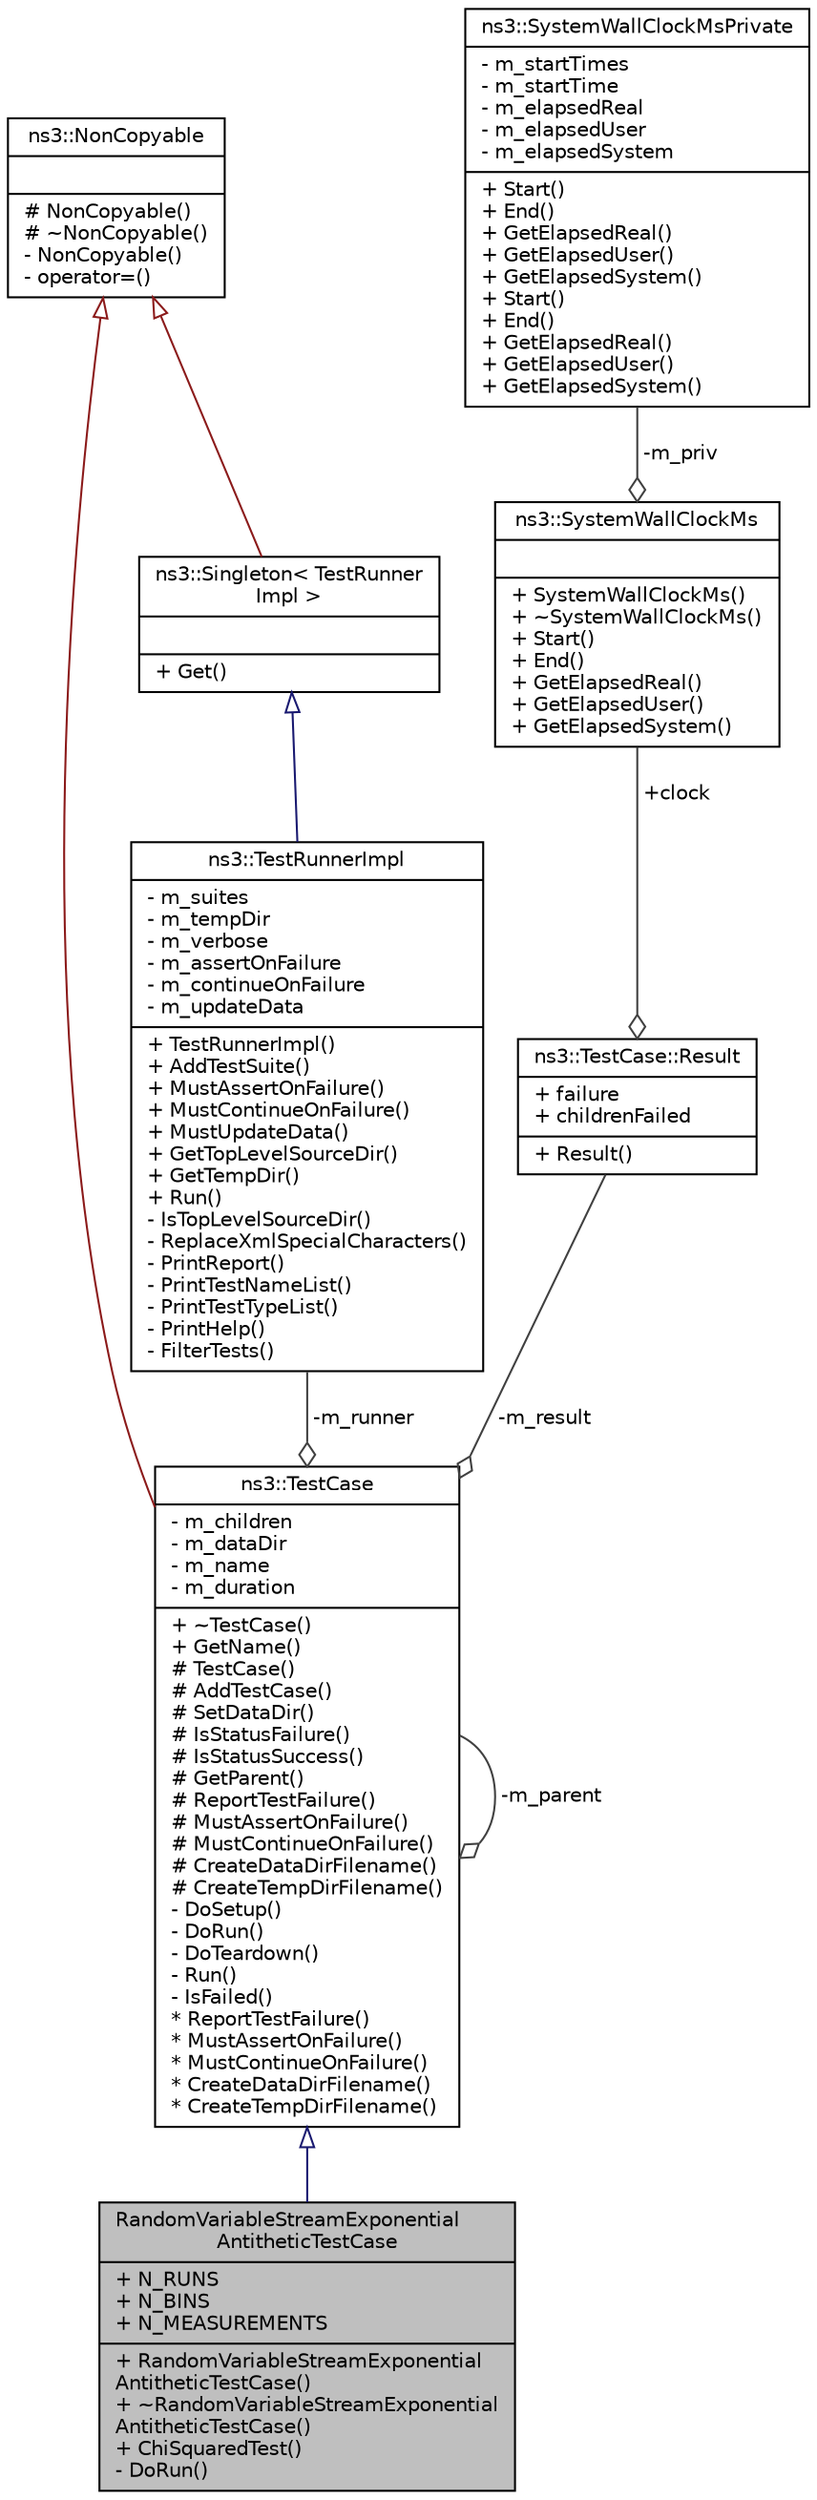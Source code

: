 digraph "RandomVariableStreamExponentialAntitheticTestCase"
{
  edge [fontname="Helvetica",fontsize="10",labelfontname="Helvetica",labelfontsize="10"];
  node [fontname="Helvetica",fontsize="10",shape=record];
  Node1 [label="{RandomVariableStreamExponential\lAntitheticTestCase\n|+ N_RUNS\l+ N_BINS\l+ N_MEASUREMENTS\l|+ RandomVariableStreamExponential\lAntitheticTestCase()\l+ ~RandomVariableStreamExponential\lAntitheticTestCase()\l+ ChiSquaredTest()\l- DoRun()\l}",height=0.2,width=0.4,color="black", fillcolor="grey75", style="filled", fontcolor="black"];
  Node2 -> Node1 [dir="back",color="midnightblue",fontsize="10",style="solid",arrowtail="onormal"];
  Node2 [label="{ns3::TestCase\n|- m_children\l- m_dataDir\l- m_name\l- m_duration\l|+ ~TestCase()\l+ GetName()\l# TestCase()\l# AddTestCase()\l# SetDataDir()\l# IsStatusFailure()\l# IsStatusSuccess()\l# GetParent()\l# ReportTestFailure()\l# MustAssertOnFailure()\l# MustContinueOnFailure()\l# CreateDataDirFilename()\l# CreateTempDirFilename()\l- DoSetup()\l- DoRun()\l- DoTeardown()\l- Run()\l- IsFailed()\l* ReportTestFailure()\l* MustAssertOnFailure()\l* MustContinueOnFailure()\l* CreateDataDirFilename()\l* CreateTempDirFilename()\l}",height=0.2,width=0.4,color="black", fillcolor="white", style="filled",URL="$dd/d88/classns3_1_1TestCase.html",tooltip="encapsulates test code "];
  Node3 -> Node2 [dir="back",color="firebrick4",fontsize="10",style="solid",arrowtail="onormal"];
  Node3 [label="{ns3::NonCopyable\n||# NonCopyable()\l# ~NonCopyable()\l- NonCopyable()\l- operator=()\l}",height=0.2,width=0.4,color="black", fillcolor="white", style="filled",URL="$da/dd1/classns3_1_1NonCopyable.html"];
  Node4 -> Node2 [color="grey25",fontsize="10",style="solid",label=" -m_runner" ,arrowhead="odiamond"];
  Node4 [label="{ns3::TestRunnerImpl\n|- m_suites\l- m_tempDir\l- m_verbose\l- m_assertOnFailure\l- m_continueOnFailure\l- m_updateData\l|+ TestRunnerImpl()\l+ AddTestSuite()\l+ MustAssertOnFailure()\l+ MustContinueOnFailure()\l+ MustUpdateData()\l+ GetTopLevelSourceDir()\l+ GetTempDir()\l+ Run()\l- IsTopLevelSourceDir()\l- ReplaceXmlSpecialCharacters()\l- PrintReport()\l- PrintTestNameList()\l- PrintTestTypeList()\l- PrintHelp()\l- FilterTests()\l}",height=0.2,width=0.4,color="black", fillcolor="white", style="filled",URL="$d7/d71/classns3_1_1TestRunnerImpl.html"];
  Node5 -> Node4 [dir="back",color="midnightblue",fontsize="10",style="solid",arrowtail="onormal"];
  Node5 [label="{ns3::Singleton\< TestRunner\lImpl \>\n||+ Get()\l}",height=0.2,width=0.4,color="black", fillcolor="white", style="filled",URL="$d8/d77/classns3_1_1Singleton.html"];
  Node3 -> Node5 [dir="back",color="firebrick4",fontsize="10",style="solid",arrowtail="onormal"];
  Node2 -> Node2 [color="grey25",fontsize="10",style="solid",label=" -m_parent" ,arrowhead="odiamond"];
  Node6 -> Node2 [color="grey25",fontsize="10",style="solid",label=" -m_result" ,arrowhead="odiamond"];
  Node6 [label="{ns3::TestCase::Result\n|+ failure\l+ childrenFailed\l|+ Result()\l}",height=0.2,width=0.4,color="black", fillcolor="white", style="filled",URL="$de/d25/structns3_1_1TestCase_1_1Result.html"];
  Node7 -> Node6 [color="grey25",fontsize="10",style="solid",label=" +clock" ,arrowhead="odiamond"];
  Node7 [label="{ns3::SystemWallClockMs\n||+ SystemWallClockMs()\l+ ~SystemWallClockMs()\l+ Start()\l+ End()\l+ GetElapsedReal()\l+ GetElapsedUser()\l+ GetElapsedSystem()\l}",height=0.2,width=0.4,color="black", fillcolor="white", style="filled",URL="$dc/dd4/classns3_1_1SystemWallClockMs.html",tooltip="Measure elapsed wall clock time in milliseconds. "];
  Node8 -> Node7 [color="grey25",fontsize="10",style="solid",label=" -m_priv" ,arrowhead="odiamond"];
  Node8 [label="{ns3::SystemWallClockMsPrivate\n|- m_startTimes\l- m_startTime\l- m_elapsedReal\l- m_elapsedUser\l- m_elapsedSystem\l|+ Start()\l+ End()\l+ GetElapsedReal()\l+ GetElapsedUser()\l+ GetElapsedSystem()\l+ Start()\l+ End()\l+ GetElapsedReal()\l+ GetElapsedUser()\l+ GetElapsedSystem()\l}",height=0.2,width=0.4,color="black", fillcolor="white", style="filled",URL="$db/da6/classns3_1_1SystemWallClockMsPrivate.html",tooltip="System-dependent implementation for SystemWallClockMs. "];
}
